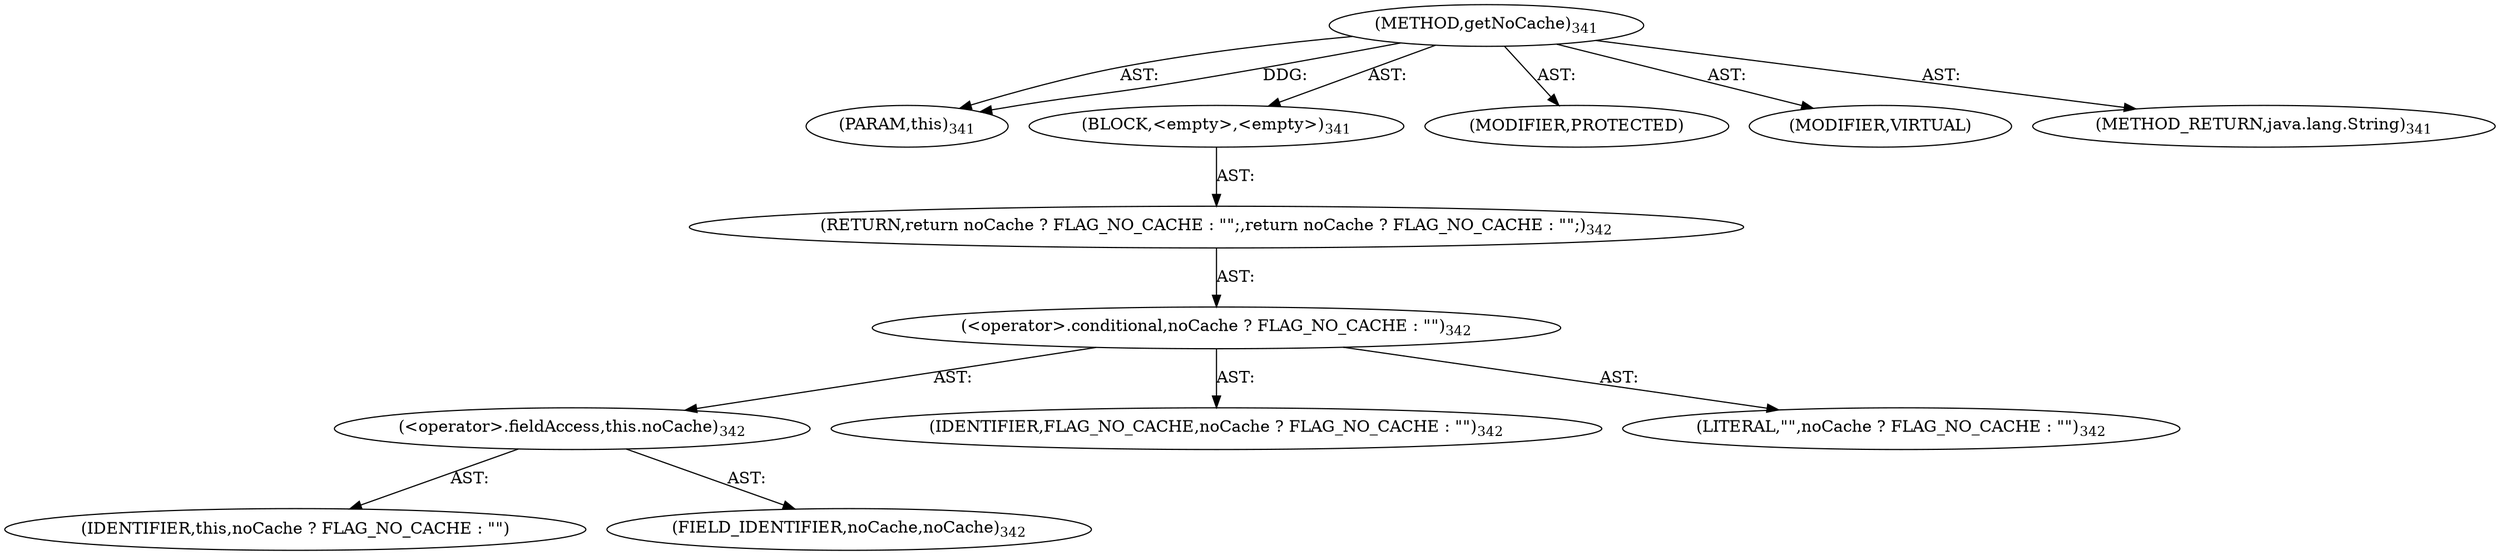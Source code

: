 digraph "getNoCache" {  
"111669149724" [label = <(METHOD,getNoCache)<SUB>341</SUB>> ]
"115964117041" [label = <(PARAM,this)<SUB>341</SUB>> ]
"25769803808" [label = <(BLOCK,&lt;empty&gt;,&lt;empty&gt;)<SUB>341</SUB>> ]
"146028888077" [label = <(RETURN,return noCache ? FLAG_NO_CACHE : &quot;&quot;;,return noCache ? FLAG_NO_CACHE : &quot;&quot;;)<SUB>342</SUB>> ]
"30064771130" [label = <(&lt;operator&gt;.conditional,noCache ? FLAG_NO_CACHE : &quot;&quot;)<SUB>342</SUB>> ]
"30064771131" [label = <(&lt;operator&gt;.fieldAccess,this.noCache)<SUB>342</SUB>> ]
"68719476823" [label = <(IDENTIFIER,this,noCache ? FLAG_NO_CACHE : &quot;&quot;)> ]
"55834574881" [label = <(FIELD_IDENTIFIER,noCache,noCache)<SUB>342</SUB>> ]
"68719476824" [label = <(IDENTIFIER,FLAG_NO_CACHE,noCache ? FLAG_NO_CACHE : &quot;&quot;)<SUB>342</SUB>> ]
"90194313218" [label = <(LITERAL,&quot;&quot;,noCache ? FLAG_NO_CACHE : &quot;&quot;)<SUB>342</SUB>> ]
"133143986249" [label = <(MODIFIER,PROTECTED)> ]
"133143986250" [label = <(MODIFIER,VIRTUAL)> ]
"128849018908" [label = <(METHOD_RETURN,java.lang.String)<SUB>341</SUB>> ]
  "111669149724" -> "115964117041"  [ label = "AST: "] 
  "111669149724" -> "25769803808"  [ label = "AST: "] 
  "111669149724" -> "133143986249"  [ label = "AST: "] 
  "111669149724" -> "133143986250"  [ label = "AST: "] 
  "111669149724" -> "128849018908"  [ label = "AST: "] 
  "25769803808" -> "146028888077"  [ label = "AST: "] 
  "146028888077" -> "30064771130"  [ label = "AST: "] 
  "30064771130" -> "30064771131"  [ label = "AST: "] 
  "30064771130" -> "68719476824"  [ label = "AST: "] 
  "30064771130" -> "90194313218"  [ label = "AST: "] 
  "30064771131" -> "68719476823"  [ label = "AST: "] 
  "30064771131" -> "55834574881"  [ label = "AST: "] 
  "111669149724" -> "115964117041"  [ label = "DDG: "] 
}
